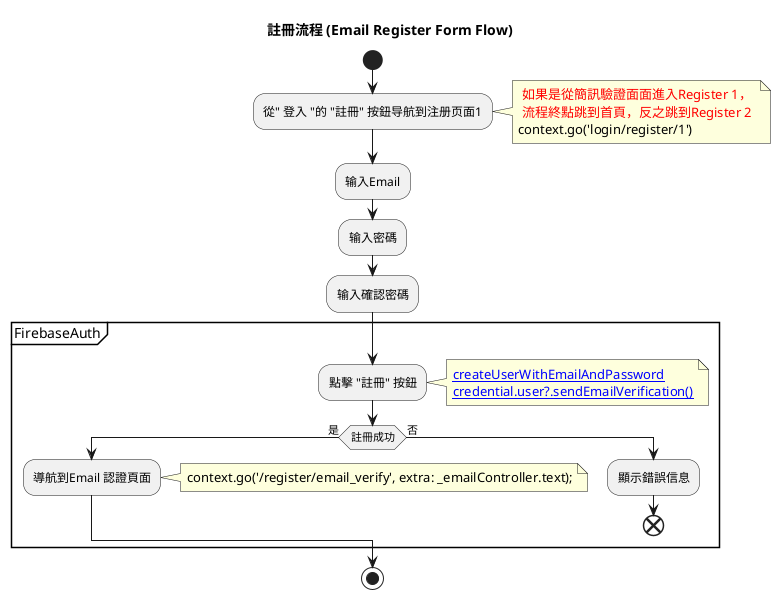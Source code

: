 @startuml "註冊FLOW"
title "註冊流程 (Email Register Form Flow)"

start
  :從" 登入 "的 "註冊" 按鈕导航到注册页面1;
note right
  <color: red> 如果是從簡訊驗證面面進入Register 1， 
  <color: red> 流程終點跳到首頁，反之跳到Register 2
  context.go('login/register/1')
end note
:输入Email;
:输入密碼;
:输入確認密碼;
 
 partition FirebaseAuth {
  :點擊 "註冊" 按鈕;
  note right
    [[https://firebase.google.com/docs/auth/flutter/email-link-auth?hl=zh-tw, createUserWithEmailAndPassword]]
    [[https://firebase.flutter.dev/docs/auth/usage/, credential.user?.sendEmailVerification()]]
  end note

  if (註冊成功) then (是)
    
    :導航到Email 認證頁面;
    note right
      context.go('/register/email_verify', extra: _emailController.text);
    end note
  else (否)
    :顯示錯誤信息;
    end
  endif
 }
 
 

stop
@enduml
